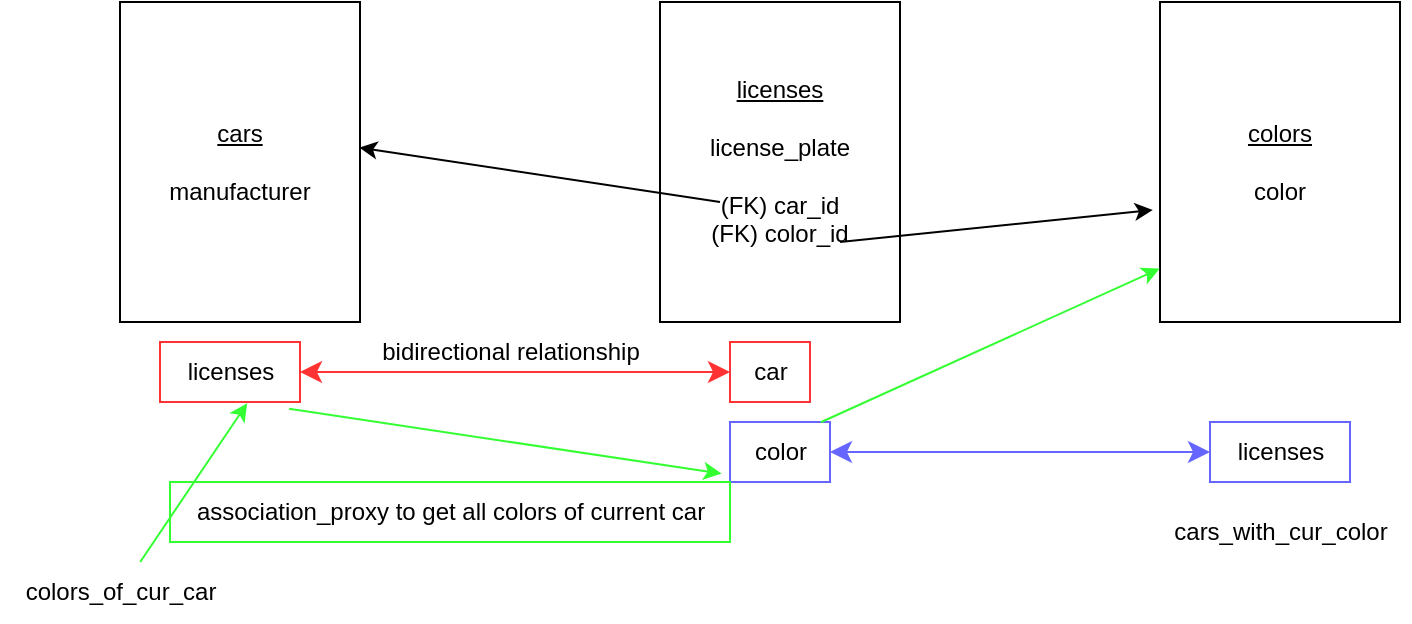 <mxfile>
    <diagram id="IHKaDoGlMXZq13bv_zfR" name="Page-1">
        <mxGraphModel dx="443" dy="304" grid="1" gridSize="10" guides="1" tooltips="1" connect="1" arrows="1" fold="1" page="1" pageScale="1" pageWidth="850" pageHeight="1100" math="0" shadow="0">
            <root>
                <mxCell id="0"/>
                <mxCell id="1" parent="0"/>
                <mxCell id="2" value="&lt;u&gt;cars&lt;br&gt;&lt;/u&gt;&lt;br&gt;manufacturer" style="whiteSpace=wrap;html=1;" parent="1" vertex="1">
                    <mxGeometry x="80" y="120" width="120" height="160" as="geometry"/>
                </mxCell>
                <mxCell id="3" value="&lt;u&gt;colors&lt;br&gt;&lt;/u&gt;&lt;br&gt;color" style="whiteSpace=wrap;html=1;" parent="1" vertex="1">
                    <mxGeometry x="600" y="120" width="120" height="160" as="geometry"/>
                </mxCell>
                <mxCell id="4" value="&lt;u&gt;licenses&lt;/u&gt;&lt;br&gt;&lt;br&gt;license_plate&lt;br&gt;&lt;br&gt;(FK) car_id&lt;br&gt;(FK) color_id" style="whiteSpace=wrap;html=1;" parent="1" vertex="1">
                    <mxGeometry x="350" y="120" width="120" height="160" as="geometry"/>
                </mxCell>
                <mxCell id="6" value="" style="edgeStyle=none;orthogonalLoop=1;jettySize=auto;html=1;exitX=0.75;exitY=0.75;exitDx=0;exitDy=0;exitPerimeter=0;entryX=-0.03;entryY=0.65;entryDx=0;entryDy=0;entryPerimeter=0;" edge="1" parent="1" source="4" target="3">
                    <mxGeometry width="100" relative="1" as="geometry">
                        <mxPoint x="540" y="310" as="sourcePoint"/>
                        <mxPoint x="640" y="310" as="targetPoint"/>
                        <Array as="points"/>
                    </mxGeometry>
                </mxCell>
                <mxCell id="8" value="" style="edgeStyle=none;orthogonalLoop=1;jettySize=auto;html=1;entryX=0.997;entryY=0.455;entryDx=0;entryDy=0;entryPerimeter=0;exitX=0.25;exitY=0.625;exitDx=0;exitDy=0;exitPerimeter=0;" edge="1" parent="1" source="4" target="2">
                    <mxGeometry width="100" relative="1" as="geometry">
                        <mxPoint x="190" y="210" as="sourcePoint"/>
                        <mxPoint x="290" y="210" as="targetPoint"/>
                        <Array as="points"/>
                    </mxGeometry>
                </mxCell>
                <mxCell id="9" value="car" style="text;html=1;align=center;verticalAlign=middle;resizable=0;points=[];autosize=1;strokeColor=#FF3333;fillColor=none;" vertex="1" parent="1">
                    <mxGeometry x="385" y="290" width="40" height="30" as="geometry"/>
                </mxCell>
                <mxCell id="10" value="licenses" style="text;html=1;align=center;verticalAlign=middle;resizable=0;points=[];autosize=1;strokeColor=#FF3333;fillColor=none;" vertex="1" parent="1">
                    <mxGeometry x="100" y="290" width="70" height="30" as="geometry"/>
                </mxCell>
                <mxCell id="11" value="" style="edgeStyle=none;orthogonalLoop=1;jettySize=auto;html=1;endArrow=classic;startArrow=classic;endSize=8;startSize=8;strokeColor=#FF3333;" edge="1" parent="1" source="10">
                    <mxGeometry width="100" relative="1" as="geometry">
                        <mxPoint x="175" y="305" as="sourcePoint"/>
                        <mxPoint x="385" y="305" as="targetPoint"/>
                        <Array as="points"/>
                    </mxGeometry>
                </mxCell>
                <mxCell id="12" value="bidirectional relationship" style="text;html=1;align=center;verticalAlign=middle;resizable=0;points=[];autosize=1;strokeColor=none;fillColor=none;" vertex="1" parent="1">
                    <mxGeometry x="200" y="280" width="150" height="30" as="geometry"/>
                </mxCell>
                <mxCell id="13" value="color" style="text;html=1;align=center;verticalAlign=middle;resizable=0;points=[];autosize=1;strokeColor=#6666FF;fillColor=none;" vertex="1" parent="1">
                    <mxGeometry x="385" y="330" width="50" height="30" as="geometry"/>
                </mxCell>
                <mxCell id="14" value="licenses" style="text;html=1;align=center;verticalAlign=middle;resizable=0;points=[];autosize=1;strokeColor=#6666FF;fillColor=none;" vertex="1" parent="1">
                    <mxGeometry x="625" y="330" width="70" height="30" as="geometry"/>
                </mxCell>
                <mxCell id="15" value="" style="edgeStyle=none;orthogonalLoop=1;jettySize=auto;html=1;endArrow=classic;startArrow=classic;endSize=8;startSize=8;strokeColor=#6666FF;" edge="1" parent="1" target="14">
                    <mxGeometry width="100" relative="1" as="geometry">
                        <mxPoint x="435" y="345" as="sourcePoint"/>
                        <mxPoint x="535" y="345" as="targetPoint"/>
                        <Array as="points"/>
                    </mxGeometry>
                </mxCell>
                <mxCell id="16" value="colors_of_cur_car" style="text;html=1;align=center;verticalAlign=middle;resizable=0;points=[];autosize=1;strokeColor=none;fillColor=none;" vertex="1" parent="1">
                    <mxGeometry x="20" y="400" width="120" height="30" as="geometry"/>
                </mxCell>
                <mxCell id="17" value="cars_with_cur_color" style="text;html=1;align=center;verticalAlign=middle;resizable=0;points=[];autosize=1;strokeColor=none;fillColor=none;" vertex="1" parent="1">
                    <mxGeometry x="595" y="370" width="130" height="30" as="geometry"/>
                </mxCell>
                <mxCell id="21" value="" style="edgeStyle=none;orthogonalLoop=1;jettySize=auto;html=1;strokeColor=#33FF33;entryX=0.623;entryY=1.019;entryDx=0;entryDy=0;entryPerimeter=0;" edge="1" parent="1" source="16" target="10">
                    <mxGeometry width="100" relative="1" as="geometry">
                        <mxPoint x="60" y="360" as="sourcePoint"/>
                        <mxPoint x="160" y="360" as="targetPoint"/>
                        <Array as="points"/>
                    </mxGeometry>
                </mxCell>
                <mxCell id="22" value="" style="edgeStyle=none;orthogonalLoop=1;jettySize=auto;html=1;strokeColor=#33FF33;exitX=0.922;exitY=1.114;exitDx=0;exitDy=0;exitPerimeter=0;entryX=-0.085;entryY=0.86;entryDx=0;entryDy=0;entryPerimeter=0;" edge="1" parent="1" source="10" target="13">
                    <mxGeometry width="100" relative="1" as="geometry">
                        <mxPoint x="200" y="470" as="sourcePoint"/>
                        <mxPoint x="300" y="470" as="targetPoint"/>
                        <Array as="points"/>
                    </mxGeometry>
                </mxCell>
                <mxCell id="23" value="" style="edgeStyle=none;orthogonalLoop=1;jettySize=auto;html=1;strokeColor=#33FF33;exitX=0.908;exitY=0.004;exitDx=0;exitDy=0;exitPerimeter=0;entryX=-0.001;entryY=0.833;entryDx=0;entryDy=0;entryPerimeter=0;" edge="1" parent="1" source="13" target="3">
                    <mxGeometry width="100" relative="1" as="geometry">
                        <mxPoint x="420" y="320" as="sourcePoint"/>
                        <mxPoint x="520" y="320" as="targetPoint"/>
                        <Array as="points"/>
                    </mxGeometry>
                </mxCell>
                <mxCell id="24" value="association_proxy to get all colors of current car" style="text;html=1;align=center;verticalAlign=middle;resizable=0;points=[];autosize=1;strokeColor=#33FF33;fillColor=none;" vertex="1" parent="1">
                    <mxGeometry x="105" y="360" width="280" height="30" as="geometry"/>
                </mxCell>
            </root>
        </mxGraphModel>
    </diagram>
</mxfile>